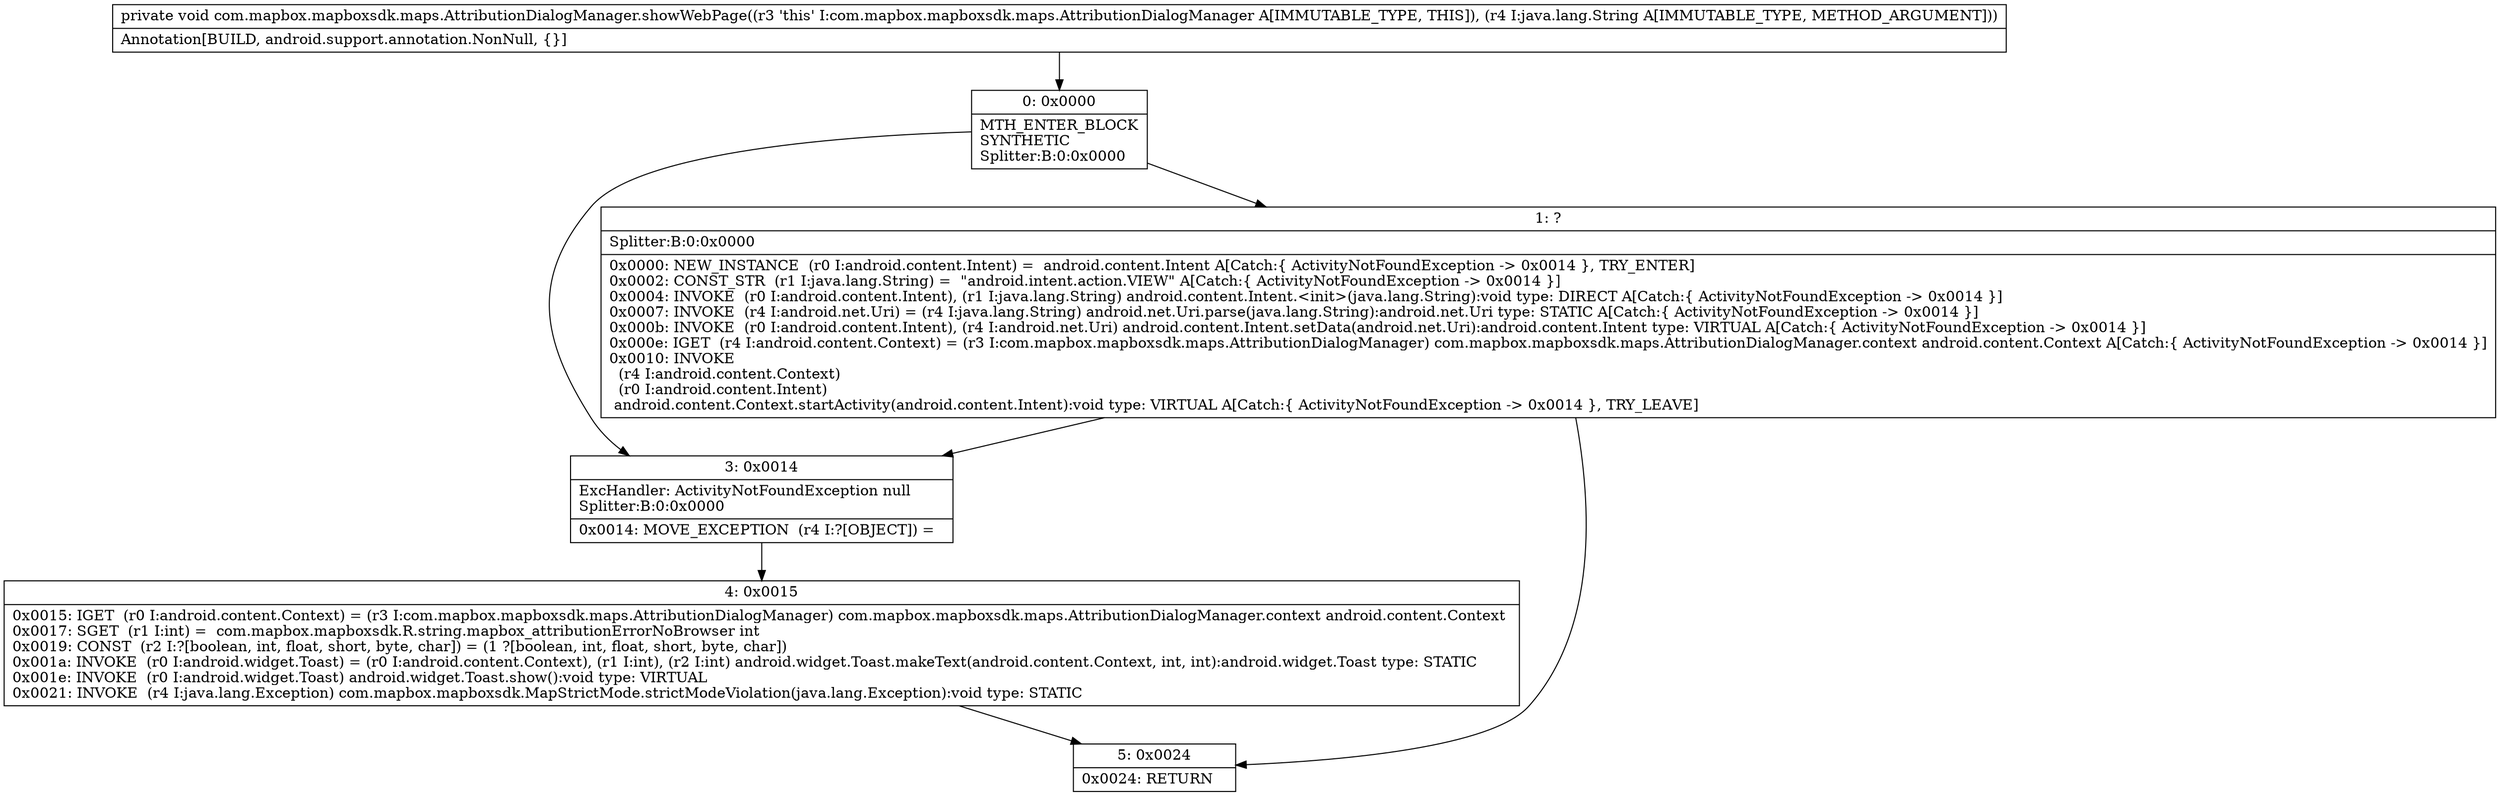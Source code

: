 digraph "CFG forcom.mapbox.mapboxsdk.maps.AttributionDialogManager.showWebPage(Ljava\/lang\/String;)V" {
Node_0 [shape=record,label="{0\:\ 0x0000|MTH_ENTER_BLOCK\lSYNTHETIC\lSplitter:B:0:0x0000\l}"];
Node_1 [shape=record,label="{1\:\ ?|Splitter:B:0:0x0000\l|0x0000: NEW_INSTANCE  (r0 I:android.content.Intent) =  android.content.Intent A[Catch:\{ ActivityNotFoundException \-\> 0x0014 \}, TRY_ENTER]\l0x0002: CONST_STR  (r1 I:java.lang.String) =  \"android.intent.action.VIEW\" A[Catch:\{ ActivityNotFoundException \-\> 0x0014 \}]\l0x0004: INVOKE  (r0 I:android.content.Intent), (r1 I:java.lang.String) android.content.Intent.\<init\>(java.lang.String):void type: DIRECT A[Catch:\{ ActivityNotFoundException \-\> 0x0014 \}]\l0x0007: INVOKE  (r4 I:android.net.Uri) = (r4 I:java.lang.String) android.net.Uri.parse(java.lang.String):android.net.Uri type: STATIC A[Catch:\{ ActivityNotFoundException \-\> 0x0014 \}]\l0x000b: INVOKE  (r0 I:android.content.Intent), (r4 I:android.net.Uri) android.content.Intent.setData(android.net.Uri):android.content.Intent type: VIRTUAL A[Catch:\{ ActivityNotFoundException \-\> 0x0014 \}]\l0x000e: IGET  (r4 I:android.content.Context) = (r3 I:com.mapbox.mapboxsdk.maps.AttributionDialogManager) com.mapbox.mapboxsdk.maps.AttributionDialogManager.context android.content.Context A[Catch:\{ ActivityNotFoundException \-\> 0x0014 \}]\l0x0010: INVOKE  \l  (r4 I:android.content.Context)\l  (r0 I:android.content.Intent)\l android.content.Context.startActivity(android.content.Intent):void type: VIRTUAL A[Catch:\{ ActivityNotFoundException \-\> 0x0014 \}, TRY_LEAVE]\l}"];
Node_3 [shape=record,label="{3\:\ 0x0014|ExcHandler: ActivityNotFoundException null\lSplitter:B:0:0x0000\l|0x0014: MOVE_EXCEPTION  (r4 I:?[OBJECT]) =  \l}"];
Node_4 [shape=record,label="{4\:\ 0x0015|0x0015: IGET  (r0 I:android.content.Context) = (r3 I:com.mapbox.mapboxsdk.maps.AttributionDialogManager) com.mapbox.mapboxsdk.maps.AttributionDialogManager.context android.content.Context \l0x0017: SGET  (r1 I:int) =  com.mapbox.mapboxsdk.R.string.mapbox_attributionErrorNoBrowser int \l0x0019: CONST  (r2 I:?[boolean, int, float, short, byte, char]) = (1 ?[boolean, int, float, short, byte, char]) \l0x001a: INVOKE  (r0 I:android.widget.Toast) = (r0 I:android.content.Context), (r1 I:int), (r2 I:int) android.widget.Toast.makeText(android.content.Context, int, int):android.widget.Toast type: STATIC \l0x001e: INVOKE  (r0 I:android.widget.Toast) android.widget.Toast.show():void type: VIRTUAL \l0x0021: INVOKE  (r4 I:java.lang.Exception) com.mapbox.mapboxsdk.MapStrictMode.strictModeViolation(java.lang.Exception):void type: STATIC \l}"];
Node_5 [shape=record,label="{5\:\ 0x0024|0x0024: RETURN   \l}"];
MethodNode[shape=record,label="{private void com.mapbox.mapboxsdk.maps.AttributionDialogManager.showWebPage((r3 'this' I:com.mapbox.mapboxsdk.maps.AttributionDialogManager A[IMMUTABLE_TYPE, THIS]), (r4 I:java.lang.String A[IMMUTABLE_TYPE, METHOD_ARGUMENT]))  | Annotation[BUILD, android.support.annotation.NonNull, \{\}]\l}"];
MethodNode -> Node_0;
Node_0 -> Node_1;
Node_0 -> Node_3;
Node_1 -> Node_3;
Node_1 -> Node_5;
Node_3 -> Node_4;
Node_4 -> Node_5;
}

